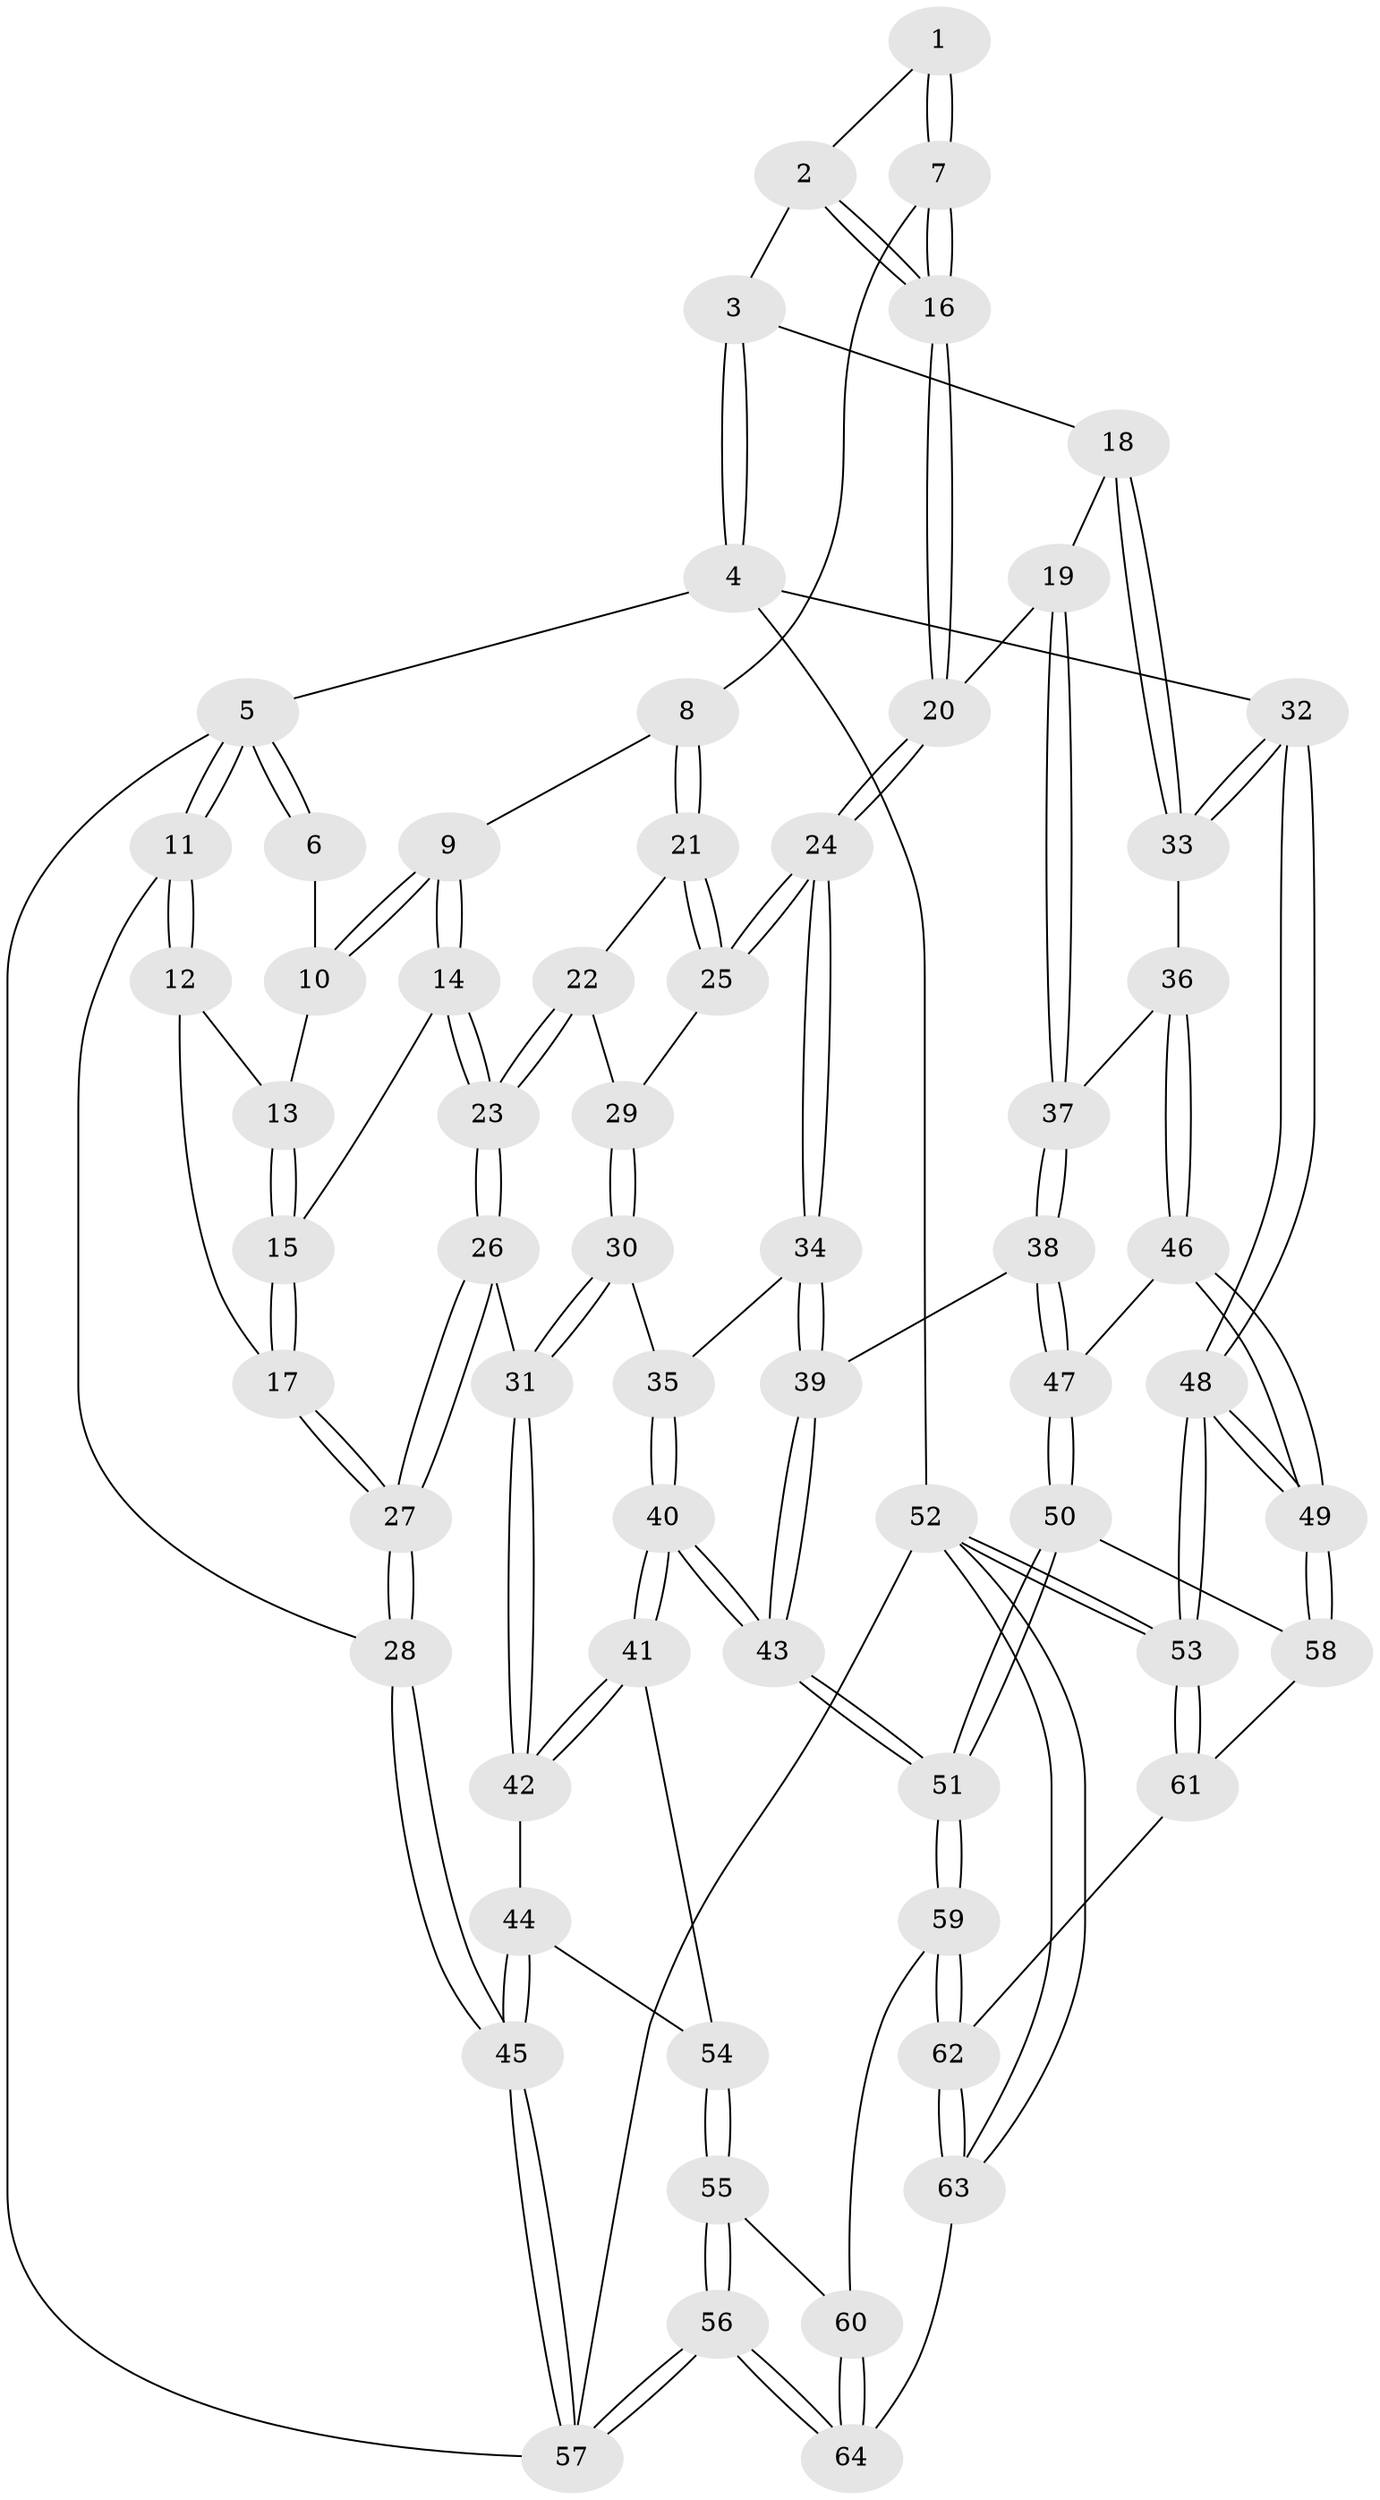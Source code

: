 // Generated by graph-tools (version 1.1) at 2025/03/03/09/25 03:03:11]
// undirected, 64 vertices, 157 edges
graph export_dot {
graph [start="1"]
  node [color=gray90,style=filled];
  1 [pos="+0.3634398510447763+0"];
  2 [pos="+0.6368032205303732+0"];
  3 [pos="+0.9735013426774219+0"];
  4 [pos="+1+0"];
  5 [pos="+0+0"];
  6 [pos="+0.23835407034450398+0"];
  7 [pos="+0.36776780988371116+0.132425382130424"];
  8 [pos="+0.365095782300637+0.13419140291033052"];
  9 [pos="+0.3118182419339277+0.13476966149370606"];
  10 [pos="+0.2047308610311819+0"];
  11 [pos="+0+0.11091853200644332"];
  12 [pos="+0.010046342499343029+0.0983240314816533"];
  13 [pos="+0.17961820594497863+0.014021152697026551"];
  14 [pos="+0.27568117589643626+0.17074300565248896"];
  15 [pos="+0.1651114645842226+0.15114966489975218"];
  16 [pos="+0.5441543031777926+0.11060468290133293"];
  17 [pos="+0.1481144778706805+0.16908240550249545"];
  18 [pos="+0.8122745841037635+0.17793383769687837"];
  19 [pos="+0.5957459992038892+0.23785936912863384"];
  20 [pos="+0.5741731105299455+0.23103177881818415"];
  21 [pos="+0.3689706580381025+0.1584995192278726"];
  22 [pos="+0.3766928401682985+0.22509653333363835"];
  23 [pos="+0.26926406884048215+0.24464286086844392"];
  24 [pos="+0.560560943012551+0.2455795171728166"];
  25 [pos="+0.47155947377310825+0.24307247579171065"];
  26 [pos="+0.22998734595895431+0.3500534903610986"];
  27 [pos="+0.10592323419095512+0.3617390671513268"];
  28 [pos="+0+0.4637757571446568"];
  29 [pos="+0.38713928759444155+0.2446513816724483"];
  30 [pos="+0.33788215243164244+0.376856022102252"];
  31 [pos="+0.3139841223280013+0.3821168950052935"];
  32 [pos="+1+0.3601824918102778"];
  33 [pos="+0.8542852697964852+0.30631887922751105"];
  34 [pos="+0.4986841027365708+0.3704106616709246"];
  35 [pos="+0.4556451269759915+0.3956911769534343"];
  36 [pos="+0.7698180630782855+0.39627627260030435"];
  37 [pos="+0.730601385853849+0.3948132186316633"];
  38 [pos="+0.6664143311989124+0.44693839676111946"];
  39 [pos="+0.6064401150969229+0.4518564287131825"];
  40 [pos="+0.4765490795087834+0.6422247701630631"];
  41 [pos="+0.4287091836094233+0.6240584450066952"];
  42 [pos="+0.3161614082008838+0.5327821462139567"];
  43 [pos="+0.5007990669670741+0.6676159081729252"];
  44 [pos="+0.1674153528344019+0.5950075432605216"];
  45 [pos="+0+0.565702992280115"];
  46 [pos="+0.8627267252745896+0.5796815876284974"];
  47 [pos="+0.6825190315442546+0.583677920649483"];
  48 [pos="+1+0.7331265931837272"];
  49 [pos="+1+0.7047878397721079"];
  50 [pos="+0.5424468027357059+0.6905939860452803"];
  51 [pos="+0.5135202411205838+0.690796613716604"];
  52 [pos="+1+1"];
  53 [pos="+1+1"];
  54 [pos="+0.25942041530338117+0.6640219400972892"];
  55 [pos="+0.28716071072034766+0.855249701384337"];
  56 [pos="+0+1"];
  57 [pos="+0+1"];
  58 [pos="+0.6707491920802325+0.7520758731838184"];
  59 [pos="+0.4784134166816859+0.7600617461950069"];
  60 [pos="+0.4130112627291614+0.8063287076351815"];
  61 [pos="+0.6909357094909313+0.8542812747698904"];
  62 [pos="+0.5924011929493807+0.9624798273886936"];
  63 [pos="+0.6130256121160456+1"];
  64 [pos="+0.49793278483205167+1"];
  1 -- 2;
  1 -- 7;
  1 -- 7;
  2 -- 3;
  2 -- 16;
  2 -- 16;
  3 -- 4;
  3 -- 4;
  3 -- 18;
  4 -- 5;
  4 -- 32;
  4 -- 52;
  5 -- 6;
  5 -- 6;
  5 -- 11;
  5 -- 11;
  5 -- 57;
  6 -- 10;
  7 -- 8;
  7 -- 16;
  7 -- 16;
  8 -- 9;
  8 -- 21;
  8 -- 21;
  9 -- 10;
  9 -- 10;
  9 -- 14;
  9 -- 14;
  10 -- 13;
  11 -- 12;
  11 -- 12;
  11 -- 28;
  12 -- 13;
  12 -- 17;
  13 -- 15;
  13 -- 15;
  14 -- 15;
  14 -- 23;
  14 -- 23;
  15 -- 17;
  15 -- 17;
  16 -- 20;
  16 -- 20;
  17 -- 27;
  17 -- 27;
  18 -- 19;
  18 -- 33;
  18 -- 33;
  19 -- 20;
  19 -- 37;
  19 -- 37;
  20 -- 24;
  20 -- 24;
  21 -- 22;
  21 -- 25;
  21 -- 25;
  22 -- 23;
  22 -- 23;
  22 -- 29;
  23 -- 26;
  23 -- 26;
  24 -- 25;
  24 -- 25;
  24 -- 34;
  24 -- 34;
  25 -- 29;
  26 -- 27;
  26 -- 27;
  26 -- 31;
  27 -- 28;
  27 -- 28;
  28 -- 45;
  28 -- 45;
  29 -- 30;
  29 -- 30;
  30 -- 31;
  30 -- 31;
  30 -- 35;
  31 -- 42;
  31 -- 42;
  32 -- 33;
  32 -- 33;
  32 -- 48;
  32 -- 48;
  33 -- 36;
  34 -- 35;
  34 -- 39;
  34 -- 39;
  35 -- 40;
  35 -- 40;
  36 -- 37;
  36 -- 46;
  36 -- 46;
  37 -- 38;
  37 -- 38;
  38 -- 39;
  38 -- 47;
  38 -- 47;
  39 -- 43;
  39 -- 43;
  40 -- 41;
  40 -- 41;
  40 -- 43;
  40 -- 43;
  41 -- 42;
  41 -- 42;
  41 -- 54;
  42 -- 44;
  43 -- 51;
  43 -- 51;
  44 -- 45;
  44 -- 45;
  44 -- 54;
  45 -- 57;
  45 -- 57;
  46 -- 47;
  46 -- 49;
  46 -- 49;
  47 -- 50;
  47 -- 50;
  48 -- 49;
  48 -- 49;
  48 -- 53;
  48 -- 53;
  49 -- 58;
  49 -- 58;
  50 -- 51;
  50 -- 51;
  50 -- 58;
  51 -- 59;
  51 -- 59;
  52 -- 53;
  52 -- 53;
  52 -- 63;
  52 -- 63;
  52 -- 57;
  53 -- 61;
  53 -- 61;
  54 -- 55;
  54 -- 55;
  55 -- 56;
  55 -- 56;
  55 -- 60;
  56 -- 57;
  56 -- 57;
  56 -- 64;
  56 -- 64;
  58 -- 61;
  59 -- 60;
  59 -- 62;
  59 -- 62;
  60 -- 64;
  60 -- 64;
  61 -- 62;
  62 -- 63;
  62 -- 63;
  63 -- 64;
}
